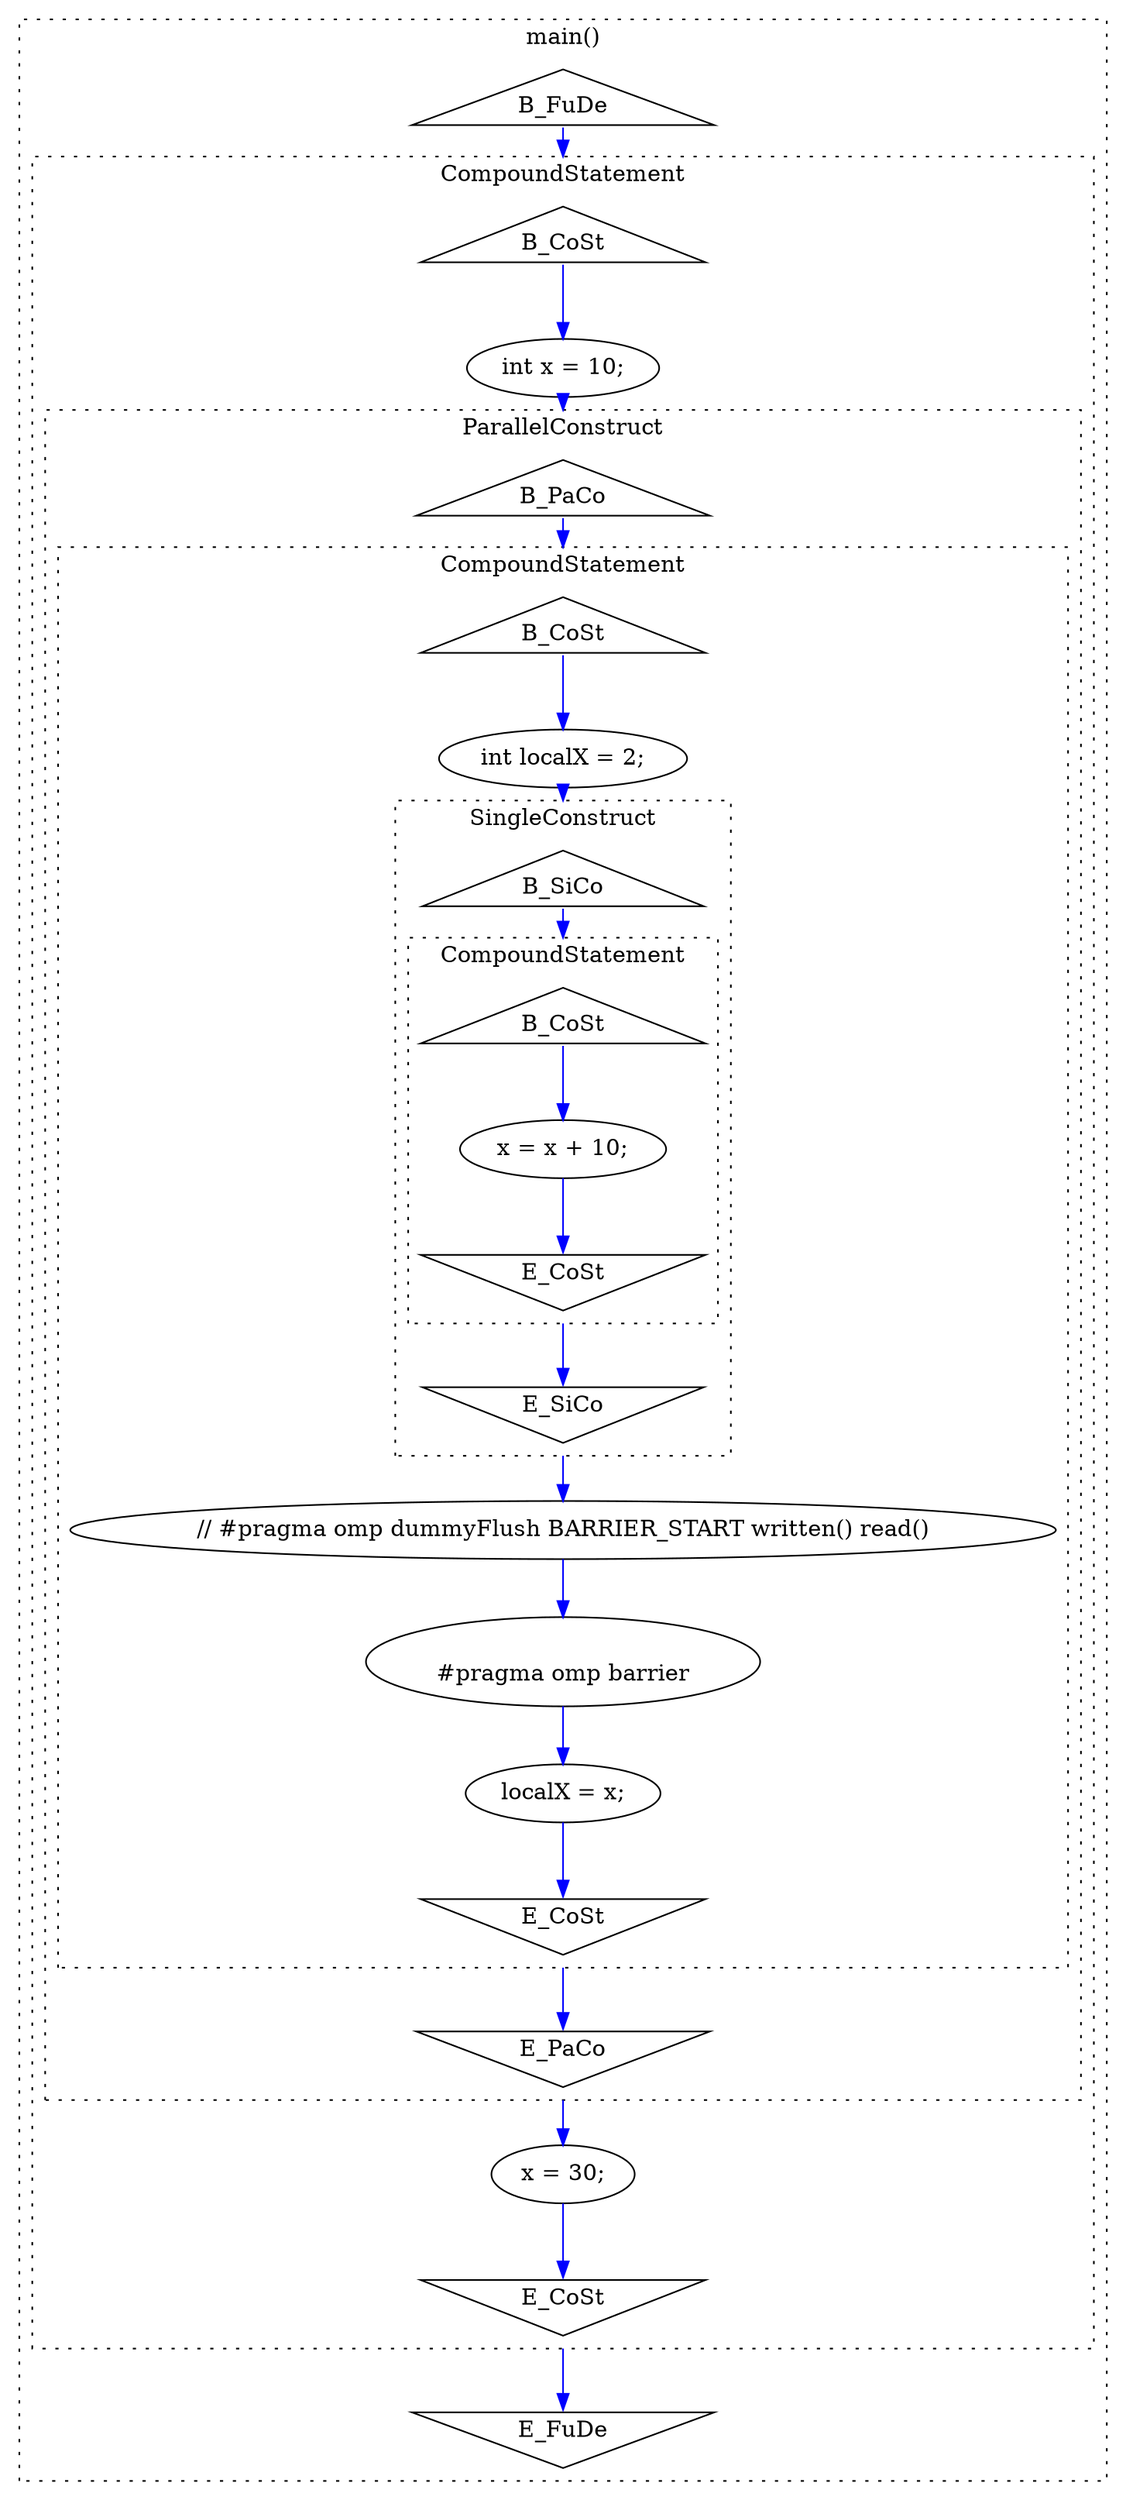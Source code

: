 digraph graph990398217 {
	compound=true;
	edge[color=blue];
	subgraph cluster841283083 {
		compound=true;
		style=dotted;
		label="main()";
		node1675763772[label="B_FuDe", shape="triangle"];
		node520016214[label="E_FuDe", shape="invtriangle"];
		subgraph cluster1731722639 {
			compound=true;
			style=dotted;
			label="CompoundStatement";
			node1924582348[label="B_CoSt", shape="triangle"];
			node11003494[label="E_CoSt", shape="invtriangle"];
			node1757143877[label="int x = 10;"];
			subgraph cluster817406040 {
				compound=true;
				style=dotted;
				label="ParallelConstruct";
				node1955915048[label="B_PaCo", shape="triangle"];
				node1270855946[label="E_PaCo", shape="invtriangle"];
				subgraph cluster2083117811 {
					compound=true;
					style=dotted;
					label="CompoundStatement";
					node157683534[label="B_CoSt", shape="triangle"];
					node1518864111[label="E_CoSt", shape="invtriangle"];
					node1816757085[label="int localX = 2;"];
					subgraph cluster366004251 {
						compound=true;
						style=dotted;
						label="SingleConstruct";
						node1791868405[label="B_SiCo", shape="triangle"];
						node1260134048[label="E_SiCo", shape="invtriangle"];
						subgraph cluster391618063 {
							compound=true;
							style=dotted;
							label="CompoundStatement";
							node81009902[label="B_CoSt", shape="triangle"];
							node57748372[label="E_CoSt", shape="invtriangle"];
							node674483268[label="x = x + 10;"];
						}
					}
					node54495403[label="// #pragma omp dummyFlush BARRIER_START written() read()
"];
					node665372494[label="
#pragma omp barrier
"];
					node1987083830[label="localX = x;"];
				}
			}
			node1632492873[label="x = 30;"];
		}
	}
	node1675763772 -> node1924582348[tailport=s, headport=n, weight=8, lhead=cluster1731722639];
	node1924582348 -> node1757143877[tailport=s, headport=n, weight=8];
	node1757143877 -> node1955915048[lhead=cluster817406040, weight=8, tailport=s, headport=n];
	node1955915048 -> node157683534[tailport=s, headport=n, weight=8, lhead=cluster2083117811];
	node157683534 -> node1816757085[tailport=s, headport=n, weight=8];
	node1816757085 -> node1791868405[lhead=cluster366004251, weight=8, tailport=s, headport=n];
	node1791868405 -> node81009902[tailport=s, headport=n, weight=8, lhead=cluster391618063];
	node81009902 -> node674483268[tailport=s, headport=n, weight=8];
	node674483268 -> node57748372[weight=8, tailport=s, headport=n];
	node57748372 -> node1260134048[tailport=s, headport=n, weight=8, ltail=cluster391618063];
	node1260134048 -> node54495403[tailport=s, headport=n, weight=8, ltail=cluster366004251];
	node54495403 -> node665372494[weight=8, tailport=s, headport=n];
	node665372494 -> node1987083830[weight=8, tailport=s, headport=n];
	node1987083830 -> node1518864111[weight=8, tailport=s, headport=n];
	node1518864111 -> node1270855946[tailport=s, headport=n, weight=8, ltail=cluster2083117811];
	node1270855946 -> node1632492873[tailport=s, headport=n, weight=8, ltail=cluster817406040];
	node1632492873 -> node11003494[weight=8, tailport=s, headport=n];
	node11003494 -> node520016214[tailport=s, headport=n, weight=8, ltail=cluster1731722639];
}

